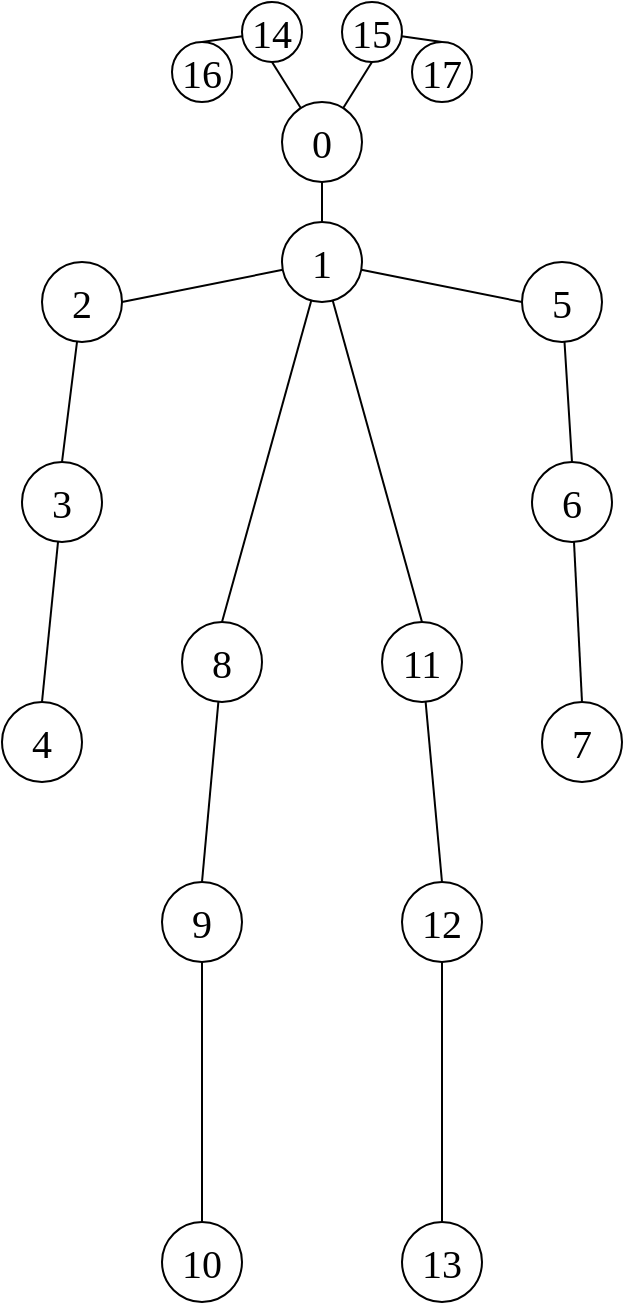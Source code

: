 <mxfile version="13.1.14" type="device"><diagram id="xGYfZDSHF8cjEQ1iP8nE" name="Page-1"><mxGraphModel dx="1422" dy="755" grid="1" gridSize="10" guides="1" tooltips="1" connect="1" arrows="1" fold="1" page="1" pageScale="1" pageWidth="850" pageHeight="1100" math="0" shadow="0"><root><mxCell id="0"/><mxCell id="1" parent="0"/><mxCell id="gPXwPc42Rle9kwifmPpo-15" style="edgeStyle=none;rounded=0;orthogonalLoop=1;jettySize=auto;html=1;entryX=0.5;entryY=0;entryDx=0;entryDy=0;endArrow=none;endFill=0;strokeColor=#000000;fontFamily=Times New Roman;fontSize=20;" parent="1" source="gPXwPc42Rle9kwifmPpo-1" target="gPXwPc42Rle9kwifmPpo-2" edge="1"><mxGeometry relative="1" as="geometry"/></mxCell><mxCell id="gPXwPc42Rle9kwifmPpo-34" style="edgeStyle=none;rounded=0;orthogonalLoop=1;jettySize=auto;html=1;entryX=0.5;entryY=1;entryDx=0;entryDy=0;endArrow=none;endFill=0;strokeColor=#000000;fontFamily=Times New Roman;fontSize=20;" parent="1" source="gPXwPc42Rle9kwifmPpo-1" target="gPXwPc42Rle9kwifmPpo-30" edge="1"><mxGeometry relative="1" as="geometry"/></mxCell><mxCell id="gPXwPc42Rle9kwifmPpo-35" style="edgeStyle=none;rounded=0;orthogonalLoop=1;jettySize=auto;html=1;entryX=0.5;entryY=1;entryDx=0;entryDy=0;endArrow=none;endFill=0;strokeColor=#000000;fontFamily=Times New Roman;fontSize=20;" parent="1" source="gPXwPc42Rle9kwifmPpo-1" target="gPXwPc42Rle9kwifmPpo-31" edge="1"><mxGeometry relative="1" as="geometry"/></mxCell><mxCell id="gPXwPc42Rle9kwifmPpo-1" value="0" style="ellipse;whiteSpace=wrap;html=1;aspect=fixed;fontFamily=Times New Roman;fontSize=20;" parent="1" vertex="1"><mxGeometry x="300" y="240" width="40" height="40" as="geometry"/></mxCell><mxCell id="gPXwPc42Rle9kwifmPpo-13" style="edgeStyle=none;rounded=0;orthogonalLoop=1;jettySize=auto;html=1;entryX=0.5;entryY=0;entryDx=0;entryDy=0;endArrow=none;endFill=0;strokeColor=#000000;fontFamily=Times New Roman;fontSize=20;" parent="1" source="gPXwPc42Rle9kwifmPpo-2" target="gPXwPc42Rle9kwifmPpo-11" edge="1"><mxGeometry relative="1" as="geometry"/></mxCell><mxCell id="gPXwPc42Rle9kwifmPpo-14" style="edgeStyle=none;rounded=0;orthogonalLoop=1;jettySize=auto;html=1;entryX=0.5;entryY=0;entryDx=0;entryDy=0;endArrow=none;endFill=0;strokeColor=#000000;fontFamily=Times New Roman;fontSize=20;" parent="1" source="gPXwPc42Rle9kwifmPpo-2" target="gPXwPc42Rle9kwifmPpo-10" edge="1"><mxGeometry relative="1" as="geometry"/></mxCell><mxCell id="gPXwPc42Rle9kwifmPpo-16" style="edgeStyle=none;rounded=0;orthogonalLoop=1;jettySize=auto;html=1;entryX=1;entryY=0.5;entryDx=0;entryDy=0;endArrow=none;endFill=0;strokeColor=#000000;fontFamily=Times New Roman;fontSize=20;" parent="1" source="gPXwPc42Rle9kwifmPpo-2" target="gPXwPc42Rle9kwifmPpo-3" edge="1"><mxGeometry relative="1" as="geometry"/></mxCell><mxCell id="gPXwPc42Rle9kwifmPpo-17" style="edgeStyle=none;rounded=0;orthogonalLoop=1;jettySize=auto;html=1;entryX=0;entryY=0.5;entryDx=0;entryDy=0;endArrow=none;endFill=0;strokeColor=#000000;fontFamily=Times New Roman;fontSize=20;" parent="1" source="gPXwPc42Rle9kwifmPpo-2" target="gPXwPc42Rle9kwifmPpo-6" edge="1"><mxGeometry relative="1" as="geometry"/></mxCell><mxCell id="gPXwPc42Rle9kwifmPpo-2" value="1" style="ellipse;whiteSpace=wrap;html=1;aspect=fixed;fontFamily=Times New Roman;fontSize=20;" parent="1" vertex="1"><mxGeometry x="300" y="300" width="40" height="40" as="geometry"/></mxCell><mxCell id="gPXwPc42Rle9kwifmPpo-20" style="edgeStyle=none;rounded=0;orthogonalLoop=1;jettySize=auto;html=1;entryX=0.5;entryY=0;entryDx=0;entryDy=0;endArrow=none;endFill=0;strokeColor=#000000;fontFamily=Times New Roman;fontSize=20;" parent="1" source="gPXwPc42Rle9kwifmPpo-3" target="gPXwPc42Rle9kwifmPpo-4" edge="1"><mxGeometry relative="1" as="geometry"/></mxCell><mxCell id="gPXwPc42Rle9kwifmPpo-3" value="2" style="ellipse;whiteSpace=wrap;html=1;aspect=fixed;fontFamily=Times New Roman;fontSize=20;" parent="1" vertex="1"><mxGeometry x="180" y="320" width="40" height="40" as="geometry"/></mxCell><mxCell id="gPXwPc42Rle9kwifmPpo-21" style="edgeStyle=none;rounded=0;orthogonalLoop=1;jettySize=auto;html=1;entryX=0.5;entryY=0;entryDx=0;entryDy=0;endArrow=none;endFill=0;strokeColor=#000000;fontFamily=Times New Roman;fontSize=20;" parent="1" source="gPXwPc42Rle9kwifmPpo-4" target="gPXwPc42Rle9kwifmPpo-5" edge="1"><mxGeometry relative="1" as="geometry"/></mxCell><mxCell id="gPXwPc42Rle9kwifmPpo-4" value="3" style="ellipse;whiteSpace=wrap;html=1;aspect=fixed;fontFamily=Times New Roman;fontSize=20;" parent="1" vertex="1"><mxGeometry x="170" y="420" width="40" height="40" as="geometry"/></mxCell><mxCell id="gPXwPc42Rle9kwifmPpo-5" value="4" style="ellipse;whiteSpace=wrap;html=1;aspect=fixed;fontFamily=Times New Roman;fontSize=20;" parent="1" vertex="1"><mxGeometry x="160" y="540" width="40" height="40" as="geometry"/></mxCell><mxCell id="gPXwPc42Rle9kwifmPpo-18" style="edgeStyle=none;rounded=0;orthogonalLoop=1;jettySize=auto;html=1;entryX=0.5;entryY=0;entryDx=0;entryDy=0;endArrow=none;endFill=0;strokeColor=#000000;fontFamily=Times New Roman;fontSize=20;" parent="1" source="gPXwPc42Rle9kwifmPpo-6" target="gPXwPc42Rle9kwifmPpo-7" edge="1"><mxGeometry relative="1" as="geometry"/></mxCell><mxCell id="gPXwPc42Rle9kwifmPpo-6" value="5" style="ellipse;whiteSpace=wrap;html=1;aspect=fixed;fontFamily=Times New Roman;fontSize=20;" parent="1" vertex="1"><mxGeometry x="420" y="320" width="40" height="40" as="geometry"/></mxCell><mxCell id="gPXwPc42Rle9kwifmPpo-19" style="edgeStyle=none;rounded=0;orthogonalLoop=1;jettySize=auto;html=1;entryX=0.5;entryY=0;entryDx=0;entryDy=0;endArrow=none;endFill=0;strokeColor=#000000;fontFamily=Times New Roman;fontSize=20;" parent="1" source="gPXwPc42Rle9kwifmPpo-7" target="gPXwPc42Rle9kwifmPpo-8" edge="1"><mxGeometry relative="1" as="geometry"/></mxCell><mxCell id="gPXwPc42Rle9kwifmPpo-7" value="6" style="ellipse;whiteSpace=wrap;html=1;aspect=fixed;fontFamily=Times New Roman;fontSize=20;" parent="1" vertex="1"><mxGeometry x="425" y="420" width="40" height="40" as="geometry"/></mxCell><mxCell id="gPXwPc42Rle9kwifmPpo-8" value="7" style="ellipse;whiteSpace=wrap;html=1;aspect=fixed;fontFamily=Times New Roman;fontSize=20;" parent="1" vertex="1"><mxGeometry x="430" y="540" width="40" height="40" as="geometry"/></mxCell><mxCell id="gPXwPc42Rle9kwifmPpo-26" style="edgeStyle=none;rounded=0;orthogonalLoop=1;jettySize=auto;html=1;entryX=0.5;entryY=0;entryDx=0;entryDy=0;endArrow=none;endFill=0;strokeColor=#000000;fontFamily=Times New Roman;fontSize=20;" parent="1" source="gPXwPc42Rle9kwifmPpo-10" target="gPXwPc42Rle9kwifmPpo-22" edge="1"><mxGeometry relative="1" as="geometry"/></mxCell><mxCell id="gPXwPc42Rle9kwifmPpo-10" value="8" style="ellipse;whiteSpace=wrap;html=1;aspect=fixed;fontFamily=Times New Roman;fontSize=20;" parent="1" vertex="1"><mxGeometry x="250" y="500" width="40" height="40" as="geometry"/></mxCell><mxCell id="gPXwPc42Rle9kwifmPpo-27" style="edgeStyle=none;rounded=0;orthogonalLoop=1;jettySize=auto;html=1;entryX=0.5;entryY=0;entryDx=0;entryDy=0;endArrow=none;endFill=0;strokeColor=#000000;fontFamily=Times New Roman;fontSize=20;" parent="1" source="gPXwPc42Rle9kwifmPpo-11" target="gPXwPc42Rle9kwifmPpo-23" edge="1"><mxGeometry relative="1" as="geometry"/></mxCell><mxCell id="gPXwPc42Rle9kwifmPpo-11" value="11" style="ellipse;whiteSpace=wrap;html=1;aspect=fixed;fontFamily=Times New Roman;fontSize=20;" parent="1" vertex="1"><mxGeometry x="350" y="500" width="40" height="40" as="geometry"/></mxCell><mxCell id="gPXwPc42Rle9kwifmPpo-28" style="edgeStyle=none;rounded=0;orthogonalLoop=1;jettySize=auto;html=1;entryX=0.5;entryY=0;entryDx=0;entryDy=0;endArrow=none;endFill=0;strokeColor=#000000;fontFamily=Times New Roman;fontSize=20;" parent="1" source="gPXwPc42Rle9kwifmPpo-22" target="gPXwPc42Rle9kwifmPpo-24" edge="1"><mxGeometry relative="1" as="geometry"/></mxCell><mxCell id="gPXwPc42Rle9kwifmPpo-22" value="9" style="ellipse;whiteSpace=wrap;html=1;aspect=fixed;fontFamily=Times New Roman;fontSize=20;" parent="1" vertex="1"><mxGeometry x="240" y="630" width="40" height="40" as="geometry"/></mxCell><mxCell id="gPXwPc42Rle9kwifmPpo-29" style="edgeStyle=none;rounded=0;orthogonalLoop=1;jettySize=auto;html=1;entryX=0.5;entryY=0;entryDx=0;entryDy=0;endArrow=none;endFill=0;strokeColor=#000000;fontFamily=Times New Roman;fontSize=20;" parent="1" source="gPXwPc42Rle9kwifmPpo-23" target="gPXwPc42Rle9kwifmPpo-25" edge="1"><mxGeometry relative="1" as="geometry"/></mxCell><mxCell id="gPXwPc42Rle9kwifmPpo-23" value="12" style="ellipse;whiteSpace=wrap;html=1;aspect=fixed;fontFamily=Times New Roman;fontSize=20;" parent="1" vertex="1"><mxGeometry x="360" y="630" width="40" height="40" as="geometry"/></mxCell><mxCell id="gPXwPc42Rle9kwifmPpo-24" value="10" style="ellipse;whiteSpace=wrap;html=1;aspect=fixed;fontFamily=Times New Roman;fontSize=20;" parent="1" vertex="1"><mxGeometry x="240" y="800" width="40" height="40" as="geometry"/></mxCell><mxCell id="gPXwPc42Rle9kwifmPpo-25" value="13" style="ellipse;whiteSpace=wrap;html=1;aspect=fixed;fontFamily=Times New Roman;fontSize=20;" parent="1" vertex="1"><mxGeometry x="360" y="800" width="40" height="40" as="geometry"/></mxCell><mxCell id="gPXwPc42Rle9kwifmPpo-37" style="edgeStyle=none;rounded=0;orthogonalLoop=1;jettySize=auto;html=1;entryX=0.5;entryY=0;entryDx=0;entryDy=0;endArrow=none;endFill=0;strokeColor=#000000;fontFamily=Times New Roman;fontSize=20;" parent="1" source="gPXwPc42Rle9kwifmPpo-30" target="gPXwPc42Rle9kwifmPpo-32" edge="1"><mxGeometry relative="1" as="geometry"/></mxCell><mxCell id="gPXwPc42Rle9kwifmPpo-30" value="14" style="ellipse;whiteSpace=wrap;html=1;aspect=fixed;fontFamily=Times New Roman;fontSize=20;" parent="1" vertex="1"><mxGeometry x="280" y="190" width="30" height="30" as="geometry"/></mxCell><mxCell id="gPXwPc42Rle9kwifmPpo-36" style="edgeStyle=none;rounded=0;orthogonalLoop=1;jettySize=auto;html=1;entryX=0.5;entryY=0;entryDx=0;entryDy=0;endArrow=none;endFill=0;strokeColor=#000000;fontFamily=Times New Roman;fontSize=20;" parent="1" source="gPXwPc42Rle9kwifmPpo-31" target="gPXwPc42Rle9kwifmPpo-33" edge="1"><mxGeometry relative="1" as="geometry"/></mxCell><mxCell id="gPXwPc42Rle9kwifmPpo-31" value="15" style="ellipse;whiteSpace=wrap;html=1;aspect=fixed;fontFamily=Times New Roman;fontSize=20;" parent="1" vertex="1"><mxGeometry x="330" y="190" width="30" height="30" as="geometry"/></mxCell><mxCell id="gPXwPc42Rle9kwifmPpo-32" value="16" style="ellipse;whiteSpace=wrap;html=1;aspect=fixed;fontFamily=Times New Roman;fontSize=20;" parent="1" vertex="1"><mxGeometry x="245" y="210" width="30" height="30" as="geometry"/></mxCell><mxCell id="gPXwPc42Rle9kwifmPpo-33" value="17" style="ellipse;whiteSpace=wrap;html=1;aspect=fixed;fontFamily=Times New Roman;fontSize=20;" parent="1" vertex="1"><mxGeometry x="365" y="210" width="30" height="30" as="geometry"/></mxCell></root></mxGraphModel></diagram></mxfile>